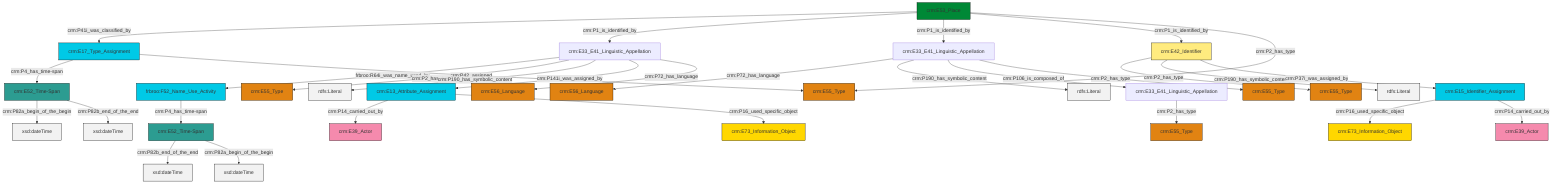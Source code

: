 graph TD
classDef Literal fill:#f2f2f2,stroke:#000000;
classDef CRM_Entity fill:#FFFFFF,stroke:#000000;
classDef Temporal_Entity fill:#00C9E6, stroke:#000000;
classDef Type fill:#E18312, stroke:#000000;
classDef Time-Span fill:#2C9C91, stroke:#000000;
classDef Appellation fill:#FFEB7F, stroke:#000000;
classDef Place fill:#008836, stroke:#000000;
classDef Persistent_Item fill:#B266B2, stroke:#000000;
classDef Conceptual_Object fill:#FFD700, stroke:#000000;
classDef Physical_Thing fill:#D2B48C, stroke:#000000;
classDef Actor fill:#f58aad, stroke:#000000;
classDef PC_Classes fill:#4ce600, stroke:#000000;
classDef Multi fill:#cccccc,stroke:#000000;

4["crm:E53_Place"]:::Place -->|crm:P41i_was_classified_by| 5["crm:E17_Type_Assignment"]:::Temporal_Entity
6["crm:E15_Identifier_Assignment"]:::Temporal_Entity -->|crm:P16_used_specific_object| 7["crm:E73_Information_Object"]:::Conceptual_Object
14["crm:E42_Identifier"]:::Appellation -->|crm:P2_has_type| 0["crm:E55_Type"]:::Type
14["crm:E42_Identifier"]:::Appellation -->|crm:P190_has_symbolic_content| 18[rdfs:Literal]:::Literal
10["frbroo:F52_Name_Use_Activity"]:::Temporal_Entity -->|crm:P4_has_time-span| 8["crm:E52_Time-Span"]:::Time-Span
19["crm:E33_E41_Linguistic_Appellation"]:::Default -->|crm:P72_has_language| 20["crm:E56_Language"]:::Type
5["crm:E17_Type_Assignment"]:::Temporal_Entity -->|crm:P4_has_time-span| 21["crm:E52_Time-Span"]:::Time-Span
5["crm:E17_Type_Assignment"]:::Temporal_Entity -->|crm:P42_assigned| 25["crm:E55_Type"]:::Type
12["crm:E33_E41_Linguistic_Appellation"]:::Default -->|frbroo:R64i_was_name_used_by| 10["frbroo:F52_Name_Use_Activity"]:::Temporal_Entity
4["crm:E53_Place"]:::Place -->|crm:P1_is_identified_by| 12["crm:E33_E41_Linguistic_Appellation"]:::Default
21["crm:E52_Time-Span"]:::Time-Span -->|crm:P82a_begin_of_the_begin| 26[xsd:dateTime]:::Literal
4["crm:E53_Place"]:::Place -->|crm:P1_is_identified_by| 19["crm:E33_E41_Linguistic_Appellation"]:::Default
12["crm:E33_E41_Linguistic_Appellation"]:::Default -->|crm:P2_has_type| 29["crm:E55_Type"]:::Type
8["crm:E52_Time-Span"]:::Time-Span -->|crm:P82b_end_of_the_end| 30[xsd:dateTime]:::Literal
23["crm:E33_E41_Linguistic_Appellation"]:::Default -->|crm:P2_has_type| 27["crm:E55_Type"]:::Type
12["crm:E33_E41_Linguistic_Appellation"]:::Default -->|crm:P190_has_symbolic_content| 31[rdfs:Literal]:::Literal
6["crm:E15_Identifier_Assignment"]:::Temporal_Entity -->|crm:P14_carried_out_by| 16["crm:E39_Actor"]:::Actor
12["crm:E33_E41_Linguistic_Appellation"]:::Default -->|crm:P141i_was_assigned_by| 33["crm:E13_Attribute_Assignment"]:::Temporal_Entity
21["crm:E52_Time-Span"]:::Time-Span -->|crm:P82b_end_of_the_end| 42[xsd:dateTime]:::Literal
19["crm:E33_E41_Linguistic_Appellation"]:::Default -->|crm:P190_has_symbolic_content| 44[rdfs:Literal]:::Literal
33["crm:E13_Attribute_Assignment"]:::Temporal_Entity -->|crm:P14_carried_out_by| 35["crm:E39_Actor"]:::Actor
33["crm:E13_Attribute_Assignment"]:::Temporal_Entity -->|crm:P16_used_specific_object| 40["crm:E73_Information_Object"]:::Conceptual_Object
4["crm:E53_Place"]:::Place -->|crm:P1_is_identified_by| 14["crm:E42_Identifier"]:::Appellation
19["crm:E33_E41_Linguistic_Appellation"]:::Default -->|crm:P106_is_composed_of| 23["crm:E33_E41_Linguistic_Appellation"]:::Default
19["crm:E33_E41_Linguistic_Appellation"]:::Default -->|crm:P2_has_type| 2["crm:E55_Type"]:::Type
8["crm:E52_Time-Span"]:::Time-Span -->|crm:P82a_begin_of_the_begin| 49[xsd:dateTime]:::Literal
4["crm:E53_Place"]:::Place -->|crm:P2_has_type| 25["crm:E55_Type"]:::Type
12["crm:E33_E41_Linguistic_Appellation"]:::Default -->|crm:P72_has_language| 45["crm:E56_Language"]:::Type
14["crm:E42_Identifier"]:::Appellation -->|crm:P37i_was_assigned_by| 6["crm:E15_Identifier_Assignment"]:::Temporal_Entity